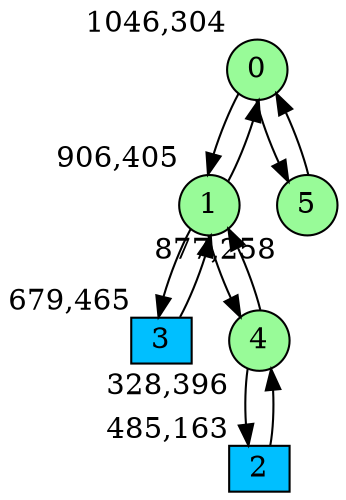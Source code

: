 digraph G {
graph [bgcolor=white]
node [shape=circle, style = filled, fillcolor=white,fixedsize=true, width=0.4, height=0.3 ]
0[xlabel="1046,304", pos = "11.2188,2.51563!", fillcolor=palegreen ];
1[xlabel="906,405", pos = "9.03125,0.9375!", fillcolor=palegreen ];
2[xlabel="485,163", pos = "2.45313,4.71875!", fillcolor=deepskyblue, shape=box ];
3[xlabel="679,465", pos = "5.48438,0!", fillcolor=deepskyblue, shape=box ];
4[xlabel="328,396", pos = "0,1.07813!", fillcolor=palegreen ];
5[xlabel="877,258", pos = "8.57813,3.23438!", fillcolor=palegreen ];
0->1 ;
0->5 ;
1->0 ;
1->4 ;
1->3 ;
2->4 ;
3->1 ;
4->1 ;
4->2 ;
5->0 ;
}
